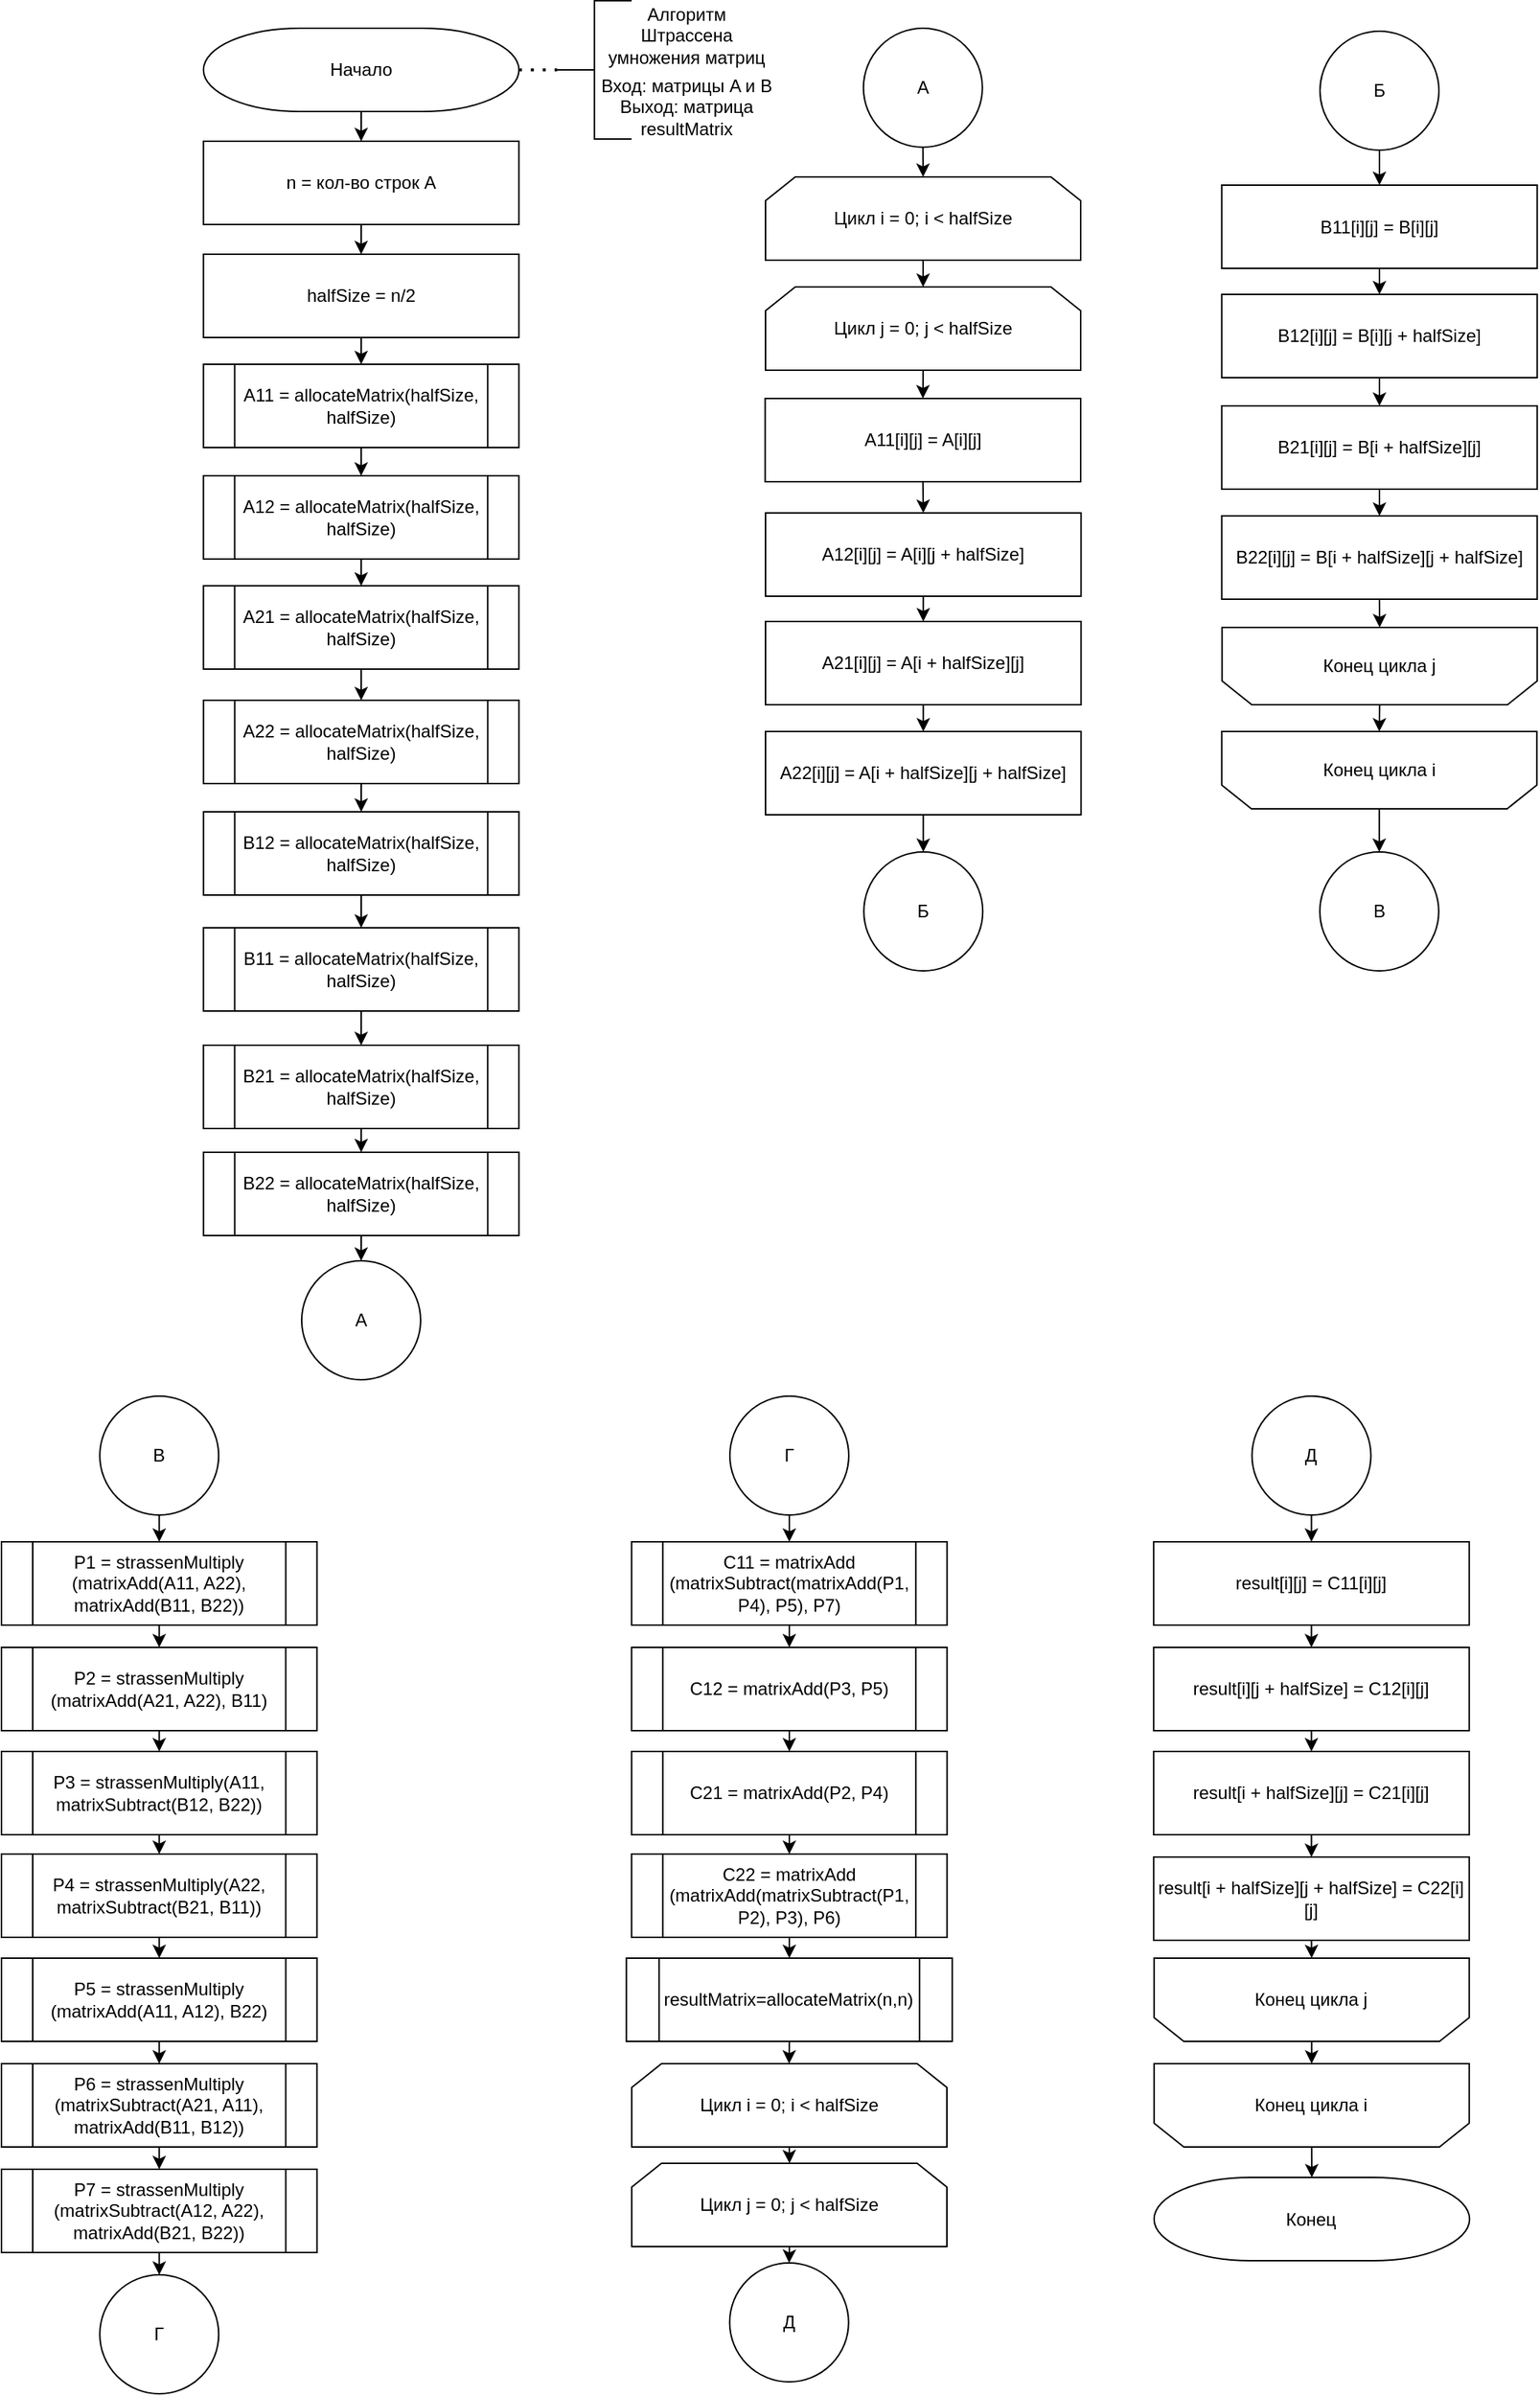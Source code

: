 <mxfile version="22.1.2" type="device">
  <diagram name="Page-1" id="eLPIzqUw5NyIYOdZbWtM">
    <mxGraphModel dx="1764" dy="1243" grid="0" gridSize="10" guides="1" tooltips="1" connect="1" arrows="1" fold="1" page="0" pageScale="1" pageWidth="827" pageHeight="1169" math="0" shadow="0">
      <root>
        <mxCell id="0" />
        <mxCell id="1" parent="0" />
        <mxCell id="fFw6FE9RcWHYfKMDoPUS-2" value="Начало" style="strokeWidth=1;html=1;shape=mxgraph.flowchart.terminator;whiteSpace=wrap;rotation=0;" parent="1" vertex="1">
          <mxGeometry x="100.88" y="-111" width="212.25" height="56" as="geometry" />
        </mxCell>
        <mxCell id="fFw6FE9RcWHYfKMDoPUS-3" value="Конец&lt;br&gt;" style="strokeWidth=1;html=1;shape=mxgraph.flowchart.terminator;whiteSpace=wrap;rotation=0;" parent="1" vertex="1">
          <mxGeometry x="740.38" y="1334.5" width="212.25" height="56" as="geometry" />
        </mxCell>
        <mxCell id="fFw6FE9RcWHYfKMDoPUS-4" value="" style="strokeWidth=1;html=1;shape=mxgraph.flowchart.annotation_2;align=left;labelPosition=right;pointerEvents=1;" parent="1" vertex="1">
          <mxGeometry x="338.87" y="-129.5" width="50" height="93" as="geometry" />
        </mxCell>
        <mxCell id="fFw6FE9RcWHYfKMDoPUS-5" value="" style="endArrow=none;dashed=1;html=1;dashPattern=1 3;strokeWidth=2;rounded=0;exitX=1;exitY=0.5;exitDx=0;exitDy=0;exitPerimeter=0;entryX=0;entryY=0.5;entryDx=0;entryDy=0;entryPerimeter=0;" parent="1" source="fFw6FE9RcWHYfKMDoPUS-2" target="fFw6FE9RcWHYfKMDoPUS-4" edge="1">
          <mxGeometry width="50" height="50" relative="1" as="geometry">
            <mxPoint x="386" y="344" as="sourcePoint" />
            <mxPoint x="436" y="294" as="targetPoint" />
          </mxGeometry>
        </mxCell>
        <mxCell id="fFw6FE9RcWHYfKMDoPUS-6" value="Алгоритм Штрассена умножения матриц" style="text;html=1;strokeColor=none;fillColor=none;align=center;verticalAlign=middle;whiteSpace=wrap;rounded=0;" parent="1" vertex="1">
          <mxGeometry x="367" y="-121" width="118" height="30" as="geometry" />
        </mxCell>
        <mxCell id="fFw6FE9RcWHYfKMDoPUS-7" value="Вход: матрицы A и В&lt;br&gt;Выход: матрица resultMatrix" style="text;html=1;strokeColor=none;fillColor=none;align=center;verticalAlign=middle;whiteSpace=wrap;rounded=0;" parent="1" vertex="1">
          <mxGeometry x="367" y="-73" width="118" height="30" as="geometry" />
        </mxCell>
        <mxCell id="fFw6FE9RcWHYfKMDoPUS-8" value="n = кол-во строк А" style="rounded=0;whiteSpace=wrap;html=1;rotation=0;" parent="1" vertex="1">
          <mxGeometry x="100.85" y="-35" width="212.25" height="56" as="geometry" />
        </mxCell>
        <mxCell id="fFw6FE9RcWHYfKMDoPUS-10" value="" style="endArrow=classic;html=1;rounded=0;entryX=0.5;entryY=0;entryDx=0;entryDy=0;exitX=0.5;exitY=1;exitDx=0;exitDy=0;exitPerimeter=0;" parent="1" source="fFw6FE9RcWHYfKMDoPUS-2" target="fFw6FE9RcWHYfKMDoPUS-8" edge="1">
          <mxGeometry width="50" height="50" relative="1" as="geometry">
            <mxPoint x="197" y="369" as="sourcePoint" />
            <mxPoint x="247" y="319" as="targetPoint" />
          </mxGeometry>
        </mxCell>
        <mxCell id="fFw6FE9RcWHYfKMDoPUS-15" value="halfSize = n/2" style="rounded=0;whiteSpace=wrap;html=1;rotation=0;" parent="1" vertex="1">
          <mxGeometry x="100.85" y="41" width="212.25" height="56" as="geometry" />
        </mxCell>
        <mxCell id="fFw6FE9RcWHYfKMDoPUS-16" value="A11 = allocateMatrix(halfSize, halfSize)" style="shape=process;whiteSpace=wrap;html=1;backgroundOutline=1;rotation=0;" parent="1" vertex="1">
          <mxGeometry x="100.85" y="115" width="212.25" height="56" as="geometry" />
        </mxCell>
        <mxCell id="fFw6FE9RcWHYfKMDoPUS-17" value="A21 = allocateMatrix(halfSize, halfSize)" style="shape=process;whiteSpace=wrap;html=1;backgroundOutline=1;rotation=0;" parent="1" vertex="1">
          <mxGeometry x="100.84" y="264" width="212.25" height="56" as="geometry" />
        </mxCell>
        <mxCell id="fFw6FE9RcWHYfKMDoPUS-18" value="B11 = allocateMatrix(halfSize, halfSize)" style="shape=process;whiteSpace=wrap;html=1;backgroundOutline=1;rotation=0;" parent="1" vertex="1">
          <mxGeometry x="100.85" y="494" width="212.25" height="56" as="geometry" />
        </mxCell>
        <mxCell id="fFw6FE9RcWHYfKMDoPUS-19" value="B21 = allocateMatrix(halfSize, halfSize)" style="shape=process;whiteSpace=wrap;html=1;backgroundOutline=1;rotation=0;" parent="1" vertex="1">
          <mxGeometry x="100.84" y="573" width="212.25" height="56" as="geometry" />
        </mxCell>
        <mxCell id="fFw6FE9RcWHYfKMDoPUS-22" value="А" style="ellipse;whiteSpace=wrap;html=1;aspect=fixed;" parent="1" vertex="1">
          <mxGeometry x="166.96" y="718" width="80" height="80" as="geometry" />
        </mxCell>
        <mxCell id="fFw6FE9RcWHYfKMDoPUS-23" value="" style="endArrow=classic;html=1;rounded=0;entryX=0.5;entryY=0;entryDx=0;entryDy=0;exitX=0.5;exitY=1;exitDx=0;exitDy=0;" parent="1" source="fFw6FE9RcWHYfKMDoPUS-15" target="fFw6FE9RcWHYfKMDoPUS-16" edge="1">
          <mxGeometry width="50" height="50" relative="1" as="geometry">
            <mxPoint x="-205" y="390" as="sourcePoint" />
            <mxPoint x="-155" y="340" as="targetPoint" />
          </mxGeometry>
        </mxCell>
        <mxCell id="fFw6FE9RcWHYfKMDoPUS-25" value="" style="endArrow=classic;html=1;rounded=0;exitX=0.5;exitY=1;exitDx=0;exitDy=0;entryX=0.5;entryY=0;entryDx=0;entryDy=0;" parent="1" source="RA0s7RLWQM9wd_emLxVi-1" target="fFw6FE9RcWHYfKMDoPUS-17" edge="1">
          <mxGeometry width="50" height="50" relative="1" as="geometry">
            <mxPoint x="-205" y="390" as="sourcePoint" />
            <mxPoint x="171" y="417" as="targetPoint" />
          </mxGeometry>
        </mxCell>
        <mxCell id="fFw6FE9RcWHYfKMDoPUS-26" value="" style="endArrow=classic;html=1;rounded=0;entryX=0.5;entryY=0;entryDx=0;entryDy=0;exitX=0.5;exitY=1;exitDx=0;exitDy=0;" parent="1" source="fFw6FE9RcWHYfKMDoPUS-18" target="fFw6FE9RcWHYfKMDoPUS-19" edge="1">
          <mxGeometry width="50" height="50" relative="1" as="geometry">
            <mxPoint x="-205" y="390" as="sourcePoint" />
            <mxPoint x="-155" y="340" as="targetPoint" />
          </mxGeometry>
        </mxCell>
        <mxCell id="fFw6FE9RcWHYfKMDoPUS-29" value="А" style="ellipse;whiteSpace=wrap;html=1;aspect=fixed;" parent="1" vertex="1">
          <mxGeometry x="544.87" y="-111" width="80" height="80" as="geometry" />
        </mxCell>
        <mxCell id="fFw6FE9RcWHYfKMDoPUS-33" value="A11[i][j] = A[i][j]" style="rounded=0;whiteSpace=wrap;html=1;rotation=0;" parent="1" vertex="1">
          <mxGeometry x="478.75" y="138" width="212.25" height="56" as="geometry" />
        </mxCell>
        <mxCell id="fFw6FE9RcWHYfKMDoPUS-34" value="&lt;div&gt;A21[i][j] = A[i + halfSize][j]&lt;/div&gt;" style="rounded=0;whiteSpace=wrap;html=1;rotation=0;" parent="1" vertex="1">
          <mxGeometry x="479" y="288" width="212.25" height="56" as="geometry" />
        </mxCell>
        <mxCell id="fFw6FE9RcWHYfKMDoPUS-35" value="B11[i][j] = B[i][j]" style="rounded=0;whiteSpace=wrap;html=1;rotation=0;" parent="1" vertex="1">
          <mxGeometry x="785.88" y="-5.5" width="212.25" height="56" as="geometry" />
        </mxCell>
        <mxCell id="fFw6FE9RcWHYfKMDoPUS-36" value="&lt;div&gt;B21[i][j] = B[i + halfSize][j]&lt;/div&gt;" style="rounded=0;whiteSpace=wrap;html=1;rotation=0;" parent="1" vertex="1">
          <mxGeometry x="785.88" y="143" width="212.25" height="56" as="geometry" />
        </mxCell>
        <mxCell id="fFw6FE9RcWHYfKMDoPUS-37" value="" style="endArrow=classic;html=1;rounded=0;entryX=0.5;entryY=0;entryDx=0;entryDy=0;exitX=0.5;exitY=1;exitDx=0;exitDy=0;" parent="1" source="fFw6FE9RcWHYfKMDoPUS-29" edge="1" target="_D9CHeVpxJRRVhL_2Ncv-1">
          <mxGeometry width="50" height="50" relative="1" as="geometry">
            <mxPoint x="284.37" y="423" as="sourcePoint" />
            <mxPoint x="584.25" y="133" as="targetPoint" />
          </mxGeometry>
        </mxCell>
        <mxCell id="fFw6FE9RcWHYfKMDoPUS-38" value="" style="endArrow=classic;html=1;rounded=0;entryX=0.5;entryY=0;entryDx=0;entryDy=0;exitX=0.5;exitY=1;exitDx=0;exitDy=0;" parent="1" edge="1" target="_D9CHeVpxJRRVhL_2Ncv-2" source="_D9CHeVpxJRRVhL_2Ncv-1">
          <mxGeometry width="50" height="50" relative="1" as="geometry">
            <mxPoint x="584.25" y="185" as="sourcePoint" />
            <mxPoint x="584.5" y="200" as="targetPoint" />
          </mxGeometry>
        </mxCell>
        <mxCell id="fFw6FE9RcWHYfKMDoPUS-40" value="" style="endArrow=classic;html=1;rounded=0;entryX=0.5;entryY=0;entryDx=0;entryDy=0;exitX=0.5;exitY=1;exitDx=0;exitDy=0;" parent="1" source="fFw6FE9RcWHYfKMDoPUS-33" target="RA0s7RLWQM9wd_emLxVi-17" edge="1">
          <mxGeometry width="50" height="50" relative="1" as="geometry">
            <mxPoint x="284.37" y="423" as="sourcePoint" />
            <mxPoint x="334.37" y="373" as="targetPoint" />
          </mxGeometry>
        </mxCell>
        <mxCell id="fFw6FE9RcWHYfKMDoPUS-41" value="" style="endArrow=classic;html=1;rounded=0;entryX=0.5;entryY=0;entryDx=0;entryDy=0;exitX=0.5;exitY=1;exitDx=0;exitDy=0;" parent="1" source="fFw6FE9RcWHYfKMDoPUS-34" target="RA0s7RLWQM9wd_emLxVi-19" edge="1">
          <mxGeometry width="50" height="50" relative="1" as="geometry">
            <mxPoint x="284.37" y="423" as="sourcePoint" />
            <mxPoint x="334.37" y="373" as="targetPoint" />
          </mxGeometry>
        </mxCell>
        <mxCell id="fFw6FE9RcWHYfKMDoPUS-42" value="" style="endArrow=classic;html=1;rounded=0;entryX=0.5;entryY=0;entryDx=0;entryDy=0;exitX=0.5;exitY=1;exitDx=0;exitDy=0;" parent="1" source="fFw6FE9RcWHYfKMDoPUS-35" target="RA0s7RLWQM9wd_emLxVi-21" edge="1">
          <mxGeometry width="50" height="50" relative="1" as="geometry">
            <mxPoint x="284.37" y="423" as="sourcePoint" />
            <mxPoint x="334.37" y="373" as="targetPoint" />
          </mxGeometry>
        </mxCell>
        <mxCell id="fFw6FE9RcWHYfKMDoPUS-43" value="P1 = strassenMultiply (matrixAdd(A11, A22), matrixAdd(B11, B22))" style="shape=process;whiteSpace=wrap;html=1;backgroundOutline=1;rotation=0;" parent="1" vertex="1">
          <mxGeometry x="-35" y="907" width="212.25" height="56" as="geometry" />
        </mxCell>
        <mxCell id="fFw6FE9RcWHYfKMDoPUS-44" value="P2 = strassenMultiply (matrixAdd(A21, A22), B11)" style="shape=process;whiteSpace=wrap;html=1;backgroundOutline=1;rotation=0;" parent="1" vertex="1">
          <mxGeometry x="-35.01" y="978" width="212.25" height="56" as="geometry" />
        </mxCell>
        <mxCell id="fFw6FE9RcWHYfKMDoPUS-45" value="P3 = strassenMultiply(A11, matrixSubtract(B12, B22))" style="shape=process;whiteSpace=wrap;html=1;backgroundOutline=1;" parent="1" vertex="1">
          <mxGeometry x="-34.99" y="1048" width="212.25" height="56" as="geometry" />
        </mxCell>
        <mxCell id="fFw6FE9RcWHYfKMDoPUS-46" value="P4 = strassenMultiply(A22, matrixSubtract(B21, B11))" style="shape=process;whiteSpace=wrap;html=1;backgroundOutline=1;" parent="1" vertex="1">
          <mxGeometry x="-35.01" y="1117" width="212.25" height="56" as="geometry" />
        </mxCell>
        <mxCell id="fFw6FE9RcWHYfKMDoPUS-47" value="В" style="ellipse;whiteSpace=wrap;html=1;aspect=fixed;" parent="1" vertex="1">
          <mxGeometry x="851.88" y="443" width="80" height="80" as="geometry" />
        </mxCell>
        <mxCell id="fFw6FE9RcWHYfKMDoPUS-56" value="В" style="ellipse;whiteSpace=wrap;html=1;aspect=fixed;" parent="1" vertex="1">
          <mxGeometry x="31.13" y="809" width="80" height="80" as="geometry" />
        </mxCell>
        <mxCell id="fFw6FE9RcWHYfKMDoPUS-57" value="P5 = strassenMultiply (matrixAdd(A11, A12), B22)" style="shape=process;whiteSpace=wrap;html=1;backgroundOutline=1;rotation=0;" parent="1" vertex="1">
          <mxGeometry x="-34.99" y="1187" width="212.25" height="56" as="geometry" />
        </mxCell>
        <mxCell id="fFw6FE9RcWHYfKMDoPUS-58" value="P6 = strassenMultiply (matrixSubtract(A21, A11), matrixAdd(B11, B12))" style="shape=process;whiteSpace=wrap;html=1;backgroundOutline=1;rotation=0;" parent="1" vertex="1">
          <mxGeometry x="-35.01" y="1258" width="212.25" height="56" as="geometry" />
        </mxCell>
        <mxCell id="fFw6FE9RcWHYfKMDoPUS-59" value="P7 = strassenMultiply (matrixSubtract(A12, A22), matrixAdd(B21, B22))" style="shape=process;whiteSpace=wrap;html=1;backgroundOutline=1;" parent="1" vertex="1">
          <mxGeometry x="-34.99" y="1329" width="212.25" height="56" as="geometry" />
        </mxCell>
        <mxCell id="fFw6FE9RcWHYfKMDoPUS-60" value="" style="endArrow=classic;html=1;rounded=0;entryX=0.5;entryY=0;entryDx=0;entryDy=0;exitX=0.5;exitY=1;exitDx=0;exitDy=0;" parent="1" source="fFw6FE9RcWHYfKMDoPUS-56" target="fFw6FE9RcWHYfKMDoPUS-43" edge="1">
          <mxGeometry width="50" height="50" relative="1" as="geometry">
            <mxPoint x="216" y="1145" as="sourcePoint" />
            <mxPoint x="266" y="1095" as="targetPoint" />
          </mxGeometry>
        </mxCell>
        <mxCell id="fFw6FE9RcWHYfKMDoPUS-61" value="" style="endArrow=classic;html=1;rounded=0;entryX=0.5;entryY=0;entryDx=0;entryDy=0;exitX=0.5;exitY=1;exitDx=0;exitDy=0;" parent="1" source="fFw6FE9RcWHYfKMDoPUS-43" target="fFw6FE9RcWHYfKMDoPUS-44" edge="1">
          <mxGeometry width="50" height="50" relative="1" as="geometry">
            <mxPoint x="216" y="1145" as="sourcePoint" />
            <mxPoint x="266" y="1095" as="targetPoint" />
          </mxGeometry>
        </mxCell>
        <mxCell id="fFw6FE9RcWHYfKMDoPUS-62" value="" style="endArrow=classic;html=1;rounded=0;entryX=0.5;entryY=0;entryDx=0;entryDy=0;exitX=0.5;exitY=1;exitDx=0;exitDy=0;" parent="1" source="fFw6FE9RcWHYfKMDoPUS-44" target="fFw6FE9RcWHYfKMDoPUS-45" edge="1">
          <mxGeometry width="50" height="50" relative="1" as="geometry">
            <mxPoint x="216" y="1145" as="sourcePoint" />
            <mxPoint x="266" y="1095" as="targetPoint" />
          </mxGeometry>
        </mxCell>
        <mxCell id="fFw6FE9RcWHYfKMDoPUS-63" value="" style="endArrow=classic;html=1;rounded=0;entryX=0.5;entryY=0;entryDx=0;entryDy=0;exitX=0.5;exitY=1;exitDx=0;exitDy=0;" parent="1" source="fFw6FE9RcWHYfKMDoPUS-45" target="fFw6FE9RcWHYfKMDoPUS-46" edge="1">
          <mxGeometry width="50" height="50" relative="1" as="geometry">
            <mxPoint x="216" y="1145" as="sourcePoint" />
            <mxPoint x="266" y="1095" as="targetPoint" />
          </mxGeometry>
        </mxCell>
        <mxCell id="fFw6FE9RcWHYfKMDoPUS-64" value="" style="endArrow=classic;html=1;rounded=0;entryX=0.5;entryY=0;entryDx=0;entryDy=0;exitX=0.5;exitY=1;exitDx=0;exitDy=0;" parent="1" source="fFw6FE9RcWHYfKMDoPUS-46" target="fFw6FE9RcWHYfKMDoPUS-57" edge="1">
          <mxGeometry width="50" height="50" relative="1" as="geometry">
            <mxPoint x="216" y="1145" as="sourcePoint" />
            <mxPoint x="266" y="1095" as="targetPoint" />
          </mxGeometry>
        </mxCell>
        <mxCell id="fFw6FE9RcWHYfKMDoPUS-65" value="" style="endArrow=classic;html=1;rounded=0;entryX=0.5;entryY=0;entryDx=0;entryDy=0;exitX=0.5;exitY=1;exitDx=0;exitDy=0;" parent="1" source="fFw6FE9RcWHYfKMDoPUS-57" target="fFw6FE9RcWHYfKMDoPUS-58" edge="1">
          <mxGeometry width="50" height="50" relative="1" as="geometry">
            <mxPoint x="216" y="1145" as="sourcePoint" />
            <mxPoint x="266" y="1095" as="targetPoint" />
          </mxGeometry>
        </mxCell>
        <mxCell id="fFw6FE9RcWHYfKMDoPUS-66" value="" style="endArrow=classic;html=1;rounded=0;entryX=0.5;entryY=0;entryDx=0;entryDy=0;exitX=0.5;exitY=1;exitDx=0;exitDy=0;" parent="1" source="fFw6FE9RcWHYfKMDoPUS-58" target="fFw6FE9RcWHYfKMDoPUS-59" edge="1">
          <mxGeometry width="50" height="50" relative="1" as="geometry">
            <mxPoint x="216" y="1145" as="sourcePoint" />
            <mxPoint x="266" y="1095" as="targetPoint" />
          </mxGeometry>
        </mxCell>
        <mxCell id="fFw6FE9RcWHYfKMDoPUS-67" value="Г" style="ellipse;whiteSpace=wrap;html=1;aspect=fixed;" parent="1" vertex="1">
          <mxGeometry x="31.14" y="1400" width="80" height="80" as="geometry" />
        </mxCell>
        <mxCell id="fFw6FE9RcWHYfKMDoPUS-68" value="" style="endArrow=classic;html=1;rounded=0;entryX=0.5;entryY=0;entryDx=0;entryDy=0;exitX=0.5;exitY=1;exitDx=0;exitDy=0;" parent="1" source="fFw6FE9RcWHYfKMDoPUS-59" target="fFw6FE9RcWHYfKMDoPUS-67" edge="1">
          <mxGeometry width="50" height="50" relative="1" as="geometry">
            <mxPoint x="216" y="1145" as="sourcePoint" />
            <mxPoint x="266" y="1095" as="targetPoint" />
          </mxGeometry>
        </mxCell>
        <mxCell id="fFw6FE9RcWHYfKMDoPUS-69" value="Г" style="ellipse;whiteSpace=wrap;html=1;aspect=fixed;" parent="1" vertex="1">
          <mxGeometry x="455" y="809" width="80" height="80" as="geometry" />
        </mxCell>
        <mxCell id="fFw6FE9RcWHYfKMDoPUS-70" value="C11 = matrixAdd (matrixSubtract(matrixAdd(P1, P4), P5), P7)" style="shape=process;whiteSpace=wrap;html=1;backgroundOutline=1;rotation=0;" parent="1" vertex="1">
          <mxGeometry x="388.88" y="907" width="212.25" height="56" as="geometry" />
        </mxCell>
        <mxCell id="fFw6FE9RcWHYfKMDoPUS-71" value="C12 = matrixAdd(P3, P5)" style="shape=process;whiteSpace=wrap;html=1;backgroundOutline=1;rotation=0;" parent="1" vertex="1">
          <mxGeometry x="388.87" y="978" width="212.25" height="56" as="geometry" />
        </mxCell>
        <mxCell id="fFw6FE9RcWHYfKMDoPUS-72" value="C21 = matrixAdd(P2, P4)" style="shape=process;whiteSpace=wrap;html=1;backgroundOutline=1;" parent="1" vertex="1">
          <mxGeometry x="388.89" y="1048" width="212.25" height="56" as="geometry" />
        </mxCell>
        <mxCell id="fFw6FE9RcWHYfKMDoPUS-73" value="" style="endArrow=classic;html=1;rounded=0;entryX=0.5;entryY=0;entryDx=0;entryDy=0;exitX=0.5;exitY=1;exitDx=0;exitDy=0;" parent="1" source="fFw6FE9RcWHYfKMDoPUS-69" target="fFw6FE9RcWHYfKMDoPUS-70" edge="1">
          <mxGeometry width="50" height="50" relative="1" as="geometry">
            <mxPoint x="395" y="1145" as="sourcePoint" />
            <mxPoint x="445" y="1095" as="targetPoint" />
          </mxGeometry>
        </mxCell>
        <mxCell id="fFw6FE9RcWHYfKMDoPUS-74" value="" style="endArrow=classic;html=1;rounded=0;entryX=0.5;entryY=0;entryDx=0;entryDy=0;exitX=0.5;exitY=1;exitDx=0;exitDy=0;" parent="1" source="fFw6FE9RcWHYfKMDoPUS-70" target="fFw6FE9RcWHYfKMDoPUS-71" edge="1">
          <mxGeometry width="50" height="50" relative="1" as="geometry">
            <mxPoint x="395" y="1145" as="sourcePoint" />
            <mxPoint x="445" y="1095" as="targetPoint" />
          </mxGeometry>
        </mxCell>
        <mxCell id="fFw6FE9RcWHYfKMDoPUS-75" value="" style="endArrow=classic;html=1;rounded=0;entryX=0.5;entryY=0;entryDx=0;entryDy=0;exitX=0.5;exitY=1;exitDx=0;exitDy=0;" parent="1" source="fFw6FE9RcWHYfKMDoPUS-71" target="fFw6FE9RcWHYfKMDoPUS-72" edge="1">
          <mxGeometry width="50" height="50" relative="1" as="geometry">
            <mxPoint x="395" y="1145" as="sourcePoint" />
            <mxPoint x="445" y="1095" as="targetPoint" />
          </mxGeometry>
        </mxCell>
        <mxCell id="fFw6FE9RcWHYfKMDoPUS-76" value="C22 = matrixAdd (matrixAdd(matrixSubtract(P1, P2), P3), P6)" style="shape=process;whiteSpace=wrap;html=1;backgroundOutline=1;" parent="1" vertex="1">
          <mxGeometry x="388.87" y="1117" width="212.25" height="56" as="geometry" />
        </mxCell>
        <mxCell id="fFw6FE9RcWHYfKMDoPUS-77" value="" style="endArrow=classic;html=1;rounded=0;entryX=0.5;entryY=0;entryDx=0;entryDy=0;exitX=0.5;exitY=1;exitDx=0;exitDy=0;" parent="1" source="fFw6FE9RcWHYfKMDoPUS-72" target="fFw6FE9RcWHYfKMDoPUS-76" edge="1">
          <mxGeometry width="50" height="50" relative="1" as="geometry">
            <mxPoint x="395" y="1145" as="sourcePoint" />
            <mxPoint x="445" y="1095" as="targetPoint" />
          </mxGeometry>
        </mxCell>
        <mxCell id="fFw6FE9RcWHYfKMDoPUS-79" value="resultMatrix=allocateMatrix(n,n)" style="shape=process;whiteSpace=wrap;html=1;backgroundOutline=1;rotation=0;" parent="1" vertex="1">
          <mxGeometry x="385.37" y="1187" width="219.25" height="56" as="geometry" />
        </mxCell>
        <mxCell id="fFw6FE9RcWHYfKMDoPUS-80" value="" style="endArrow=classic;html=1;rounded=0;entryX=0.5;entryY=0;entryDx=0;entryDy=0;exitX=0.5;exitY=1;exitDx=0;exitDy=0;" parent="1" source="fFw6FE9RcWHYfKMDoPUS-76" target="fFw6FE9RcWHYfKMDoPUS-79" edge="1">
          <mxGeometry width="50" height="50" relative="1" as="geometry">
            <mxPoint x="395" y="1243" as="sourcePoint" />
            <mxPoint x="445" y="1193" as="targetPoint" />
          </mxGeometry>
        </mxCell>
        <mxCell id="fFw6FE9RcWHYfKMDoPUS-83" value="" style="endArrow=classic;html=1;rounded=0;entryX=0.5;entryY=0;entryDx=0;entryDy=0;entryPerimeter=0;exitX=0.5;exitY=1;exitDx=0;exitDy=0;" parent="1" source="fFw6FE9RcWHYfKMDoPUS-79" edge="1">
          <mxGeometry width="50" height="50" relative="1" as="geometry">
            <mxPoint x="580" y="1270" as="sourcePoint" />
            <mxPoint x="494.87" y="1258" as="targetPoint" />
          </mxGeometry>
        </mxCell>
        <mxCell id="fFw6FE9RcWHYfKMDoPUS-84" value="" style="endArrow=classic;html=1;rounded=0;entryX=0.5;entryY=0;entryDx=0;entryDy=0;entryPerimeter=0;exitX=0.5;exitY=1;exitDx=0;exitDy=0;exitPerimeter=0;" parent="1" edge="1">
          <mxGeometry width="50" height="50" relative="1" as="geometry">
            <mxPoint x="494.87" y="1310" as="sourcePoint" />
            <mxPoint x="495.12" y="1325" as="targetPoint" />
          </mxGeometry>
        </mxCell>
        <mxCell id="fFw6FE9RcWHYfKMDoPUS-85" value="Д" style="ellipse;whiteSpace=wrap;html=1;aspect=fixed;" parent="1" vertex="1">
          <mxGeometry x="454.87" y="1392" width="80" height="80" as="geometry" />
        </mxCell>
        <mxCell id="fFw6FE9RcWHYfKMDoPUS-86" value="" style="endArrow=classic;html=1;rounded=0;entryX=0.5;entryY=0;entryDx=0;entryDy=0;exitX=0.5;exitY=1;exitDx=0;exitDy=0;exitPerimeter=0;" parent="1" target="fFw6FE9RcWHYfKMDoPUS-85" edge="1">
          <mxGeometry width="50" height="50" relative="1" as="geometry">
            <mxPoint x="495.12" y="1377" as="sourcePoint" />
            <mxPoint x="630" y="1160" as="targetPoint" />
          </mxGeometry>
        </mxCell>
        <mxCell id="fFw6FE9RcWHYfKMDoPUS-87" value="Д" style="ellipse;whiteSpace=wrap;html=1;aspect=fixed;" parent="1" vertex="1">
          <mxGeometry x="806.25" y="809" width="80" height="80" as="geometry" />
        </mxCell>
        <mxCell id="fFw6FE9RcWHYfKMDoPUS-88" value="&lt;div&gt;result[i][j] = C11[i][j]&lt;/div&gt;" style="rounded=0;whiteSpace=wrap;html=1;rotation=0;" parent="1" vertex="1">
          <mxGeometry x="740.12" y="907" width="212.25" height="56" as="geometry" />
        </mxCell>
        <mxCell id="fFw6FE9RcWHYfKMDoPUS-89" value="&lt;div&gt;result[i + halfSize][j] = C21[i][j]&lt;/div&gt;" style="rounded=0;whiteSpace=wrap;html=1;rotation=0;" parent="1" vertex="1">
          <mxGeometry x="740.12" y="1048" width="212.25" height="56" as="geometry" />
        </mxCell>
        <mxCell id="fFw6FE9RcWHYfKMDoPUS-92" value="" style="endArrow=classic;html=1;rounded=0;entryX=0.5;entryY=0;entryDx=0;entryDy=0;exitX=0.5;exitY=1;exitDx=0;exitDy=0;" parent="1" source="fFw6FE9RcWHYfKMDoPUS-87" target="fFw6FE9RcWHYfKMDoPUS-88" edge="1">
          <mxGeometry width="50" height="50" relative="1" as="geometry">
            <mxPoint x="580" y="1021" as="sourcePoint" />
            <mxPoint x="630" y="971" as="targetPoint" />
          </mxGeometry>
        </mxCell>
        <mxCell id="_D9CHeVpxJRRVhL_2Ncv-1" value="Цикл i = 0; i &amp;lt; halfSize" style="shape=loopLimit;whiteSpace=wrap;html=1;strokeColor=default;fontFamily=Helvetica;fontSize=12;fontColor=default;fillColor=default;rotation=0;direction=east;" parent="1" vertex="1">
          <mxGeometry x="479" y="-11" width="212" height="56" as="geometry" />
        </mxCell>
        <mxCell id="_D9CHeVpxJRRVhL_2Ncv-2" value="Цикл j = 0; j &amp;lt; halfSize" style="shape=loopLimit;whiteSpace=wrap;html=1;strokeColor=default;fontFamily=Helvetica;fontSize=12;fontColor=default;fillColor=default;rotation=0;direction=east;" parent="1" vertex="1">
          <mxGeometry x="479" y="63" width="212" height="56" as="geometry" />
        </mxCell>
        <mxCell id="_D9CHeVpxJRRVhL_2Ncv-3" value="Конец цикла ј" style="shape=loopLimit;whiteSpace=wrap;html=1;strokeColor=default;fontFamily=Helvetica;fontSize=12;fontColor=default;fillColor=default;rotation=0;direction=west;" parent="1" vertex="1">
          <mxGeometry x="786.13" y="292" width="212" height="52" as="geometry" />
        </mxCell>
        <mxCell id="_D9CHeVpxJRRVhL_2Ncv-4" value="Конец цикла i" style="shape=loopLimit;whiteSpace=wrap;html=1;strokeColor=default;fontFamily=Helvetica;fontSize=12;fontColor=default;fillColor=default;rotation=0;direction=west;" parent="1" vertex="1">
          <mxGeometry x="785.88" y="362" width="212" height="52" as="geometry" />
        </mxCell>
        <mxCell id="_D9CHeVpxJRRVhL_2Ncv-5" value="Конец цикла ј" style="shape=loopLimit;whiteSpace=wrap;html=1;strokeColor=default;fontFamily=Helvetica;fontSize=12;fontColor=default;fillColor=default;rotation=0;direction=west;" parent="1" vertex="1">
          <mxGeometry x="740.38" y="1187" width="212" height="56" as="geometry" />
        </mxCell>
        <mxCell id="_D9CHeVpxJRRVhL_2Ncv-6" value="Конец цикла i" style="shape=loopLimit;whiteSpace=wrap;html=1;strokeColor=default;fontFamily=Helvetica;fontSize=12;fontColor=default;fillColor=default;rotation=0;direction=west;" parent="1" vertex="1">
          <mxGeometry x="740.38" y="1258" width="212" height="56" as="geometry" />
        </mxCell>
        <mxCell id="_D9CHeVpxJRRVhL_2Ncv-7" value="Цикл i = 0; i &amp;lt; halfSize" style="shape=loopLimit;whiteSpace=wrap;html=1;strokeColor=default;fontFamily=Helvetica;fontSize=12;fontColor=default;fillColor=default;rotation=0;direction=east;" parent="1" vertex="1">
          <mxGeometry x="389" y="1258" width="212" height="56" as="geometry" />
        </mxCell>
        <mxCell id="_D9CHeVpxJRRVhL_2Ncv-8" value="Цикл j = 0; j &amp;lt; halfSize" style="shape=loopLimit;whiteSpace=wrap;html=1;strokeColor=default;fontFamily=Helvetica;fontSize=12;fontColor=default;fillColor=default;rotation=0;direction=east;" parent="1" vertex="1">
          <mxGeometry x="389" y="1325" width="212" height="56" as="geometry" />
        </mxCell>
        <mxCell id="5QN_7ijviYxCBOExHQXT-11" value="" style="endArrow=classic;html=1;rounded=0;entryX=0.5;entryY=0;entryDx=0;entryDy=0;exitX=0.5;exitY=1;exitDx=0;exitDy=0;" parent="1" source="fFw6FE9RcWHYfKMDoPUS-19" target="RA0s7RLWQM9wd_emLxVi-8" edge="1">
          <mxGeometry width="50" height="50" relative="1" as="geometry">
            <mxPoint x="476" y="483" as="sourcePoint" />
            <mxPoint x="526" y="433" as="targetPoint" />
          </mxGeometry>
        </mxCell>
        <mxCell id="5QN_7ijviYxCBOExHQXT-12" value="" style="endArrow=classic;html=1;rounded=0;entryX=0.5;entryY=0;entryDx=0;entryDy=0;entryPerimeter=0;exitX=0.5;exitY=0;exitDx=0;exitDy=0;" parent="1" source="_D9CHeVpxJRRVhL_2Ncv-6" target="fFw6FE9RcWHYfKMDoPUS-3" edge="1">
          <mxGeometry width="50" height="50" relative="1" as="geometry">
            <mxPoint x="476" y="1221" as="sourcePoint" />
            <mxPoint x="526" y="1171" as="targetPoint" />
          </mxGeometry>
        </mxCell>
        <mxCell id="0n1Aofg2e1MGza79iItX-2" value="" style="endArrow=classic;html=1;rounded=0;entryX=0.5;entryY=0;entryDx=0;entryDy=0;exitX=0.5;exitY=1;exitDx=0;exitDy=0;" parent="1" source="fFw6FE9RcWHYfKMDoPUS-8" target="fFw6FE9RcWHYfKMDoPUS-15" edge="1">
          <mxGeometry width="50" height="50" relative="1" as="geometry">
            <mxPoint x="429" y="467" as="sourcePoint" />
            <mxPoint x="479" y="417" as="targetPoint" />
          </mxGeometry>
        </mxCell>
        <mxCell id="RA0s7RLWQM9wd_emLxVi-1" value="A12 = allocateMatrix(halfSize, halfSize)" style="shape=process;whiteSpace=wrap;html=1;backgroundOutline=1;rotation=0;" vertex="1" parent="1">
          <mxGeometry x="100.84" y="190" width="212.25" height="56" as="geometry" />
        </mxCell>
        <mxCell id="RA0s7RLWQM9wd_emLxVi-2" value="" style="endArrow=classic;html=1;rounded=0;entryX=0.5;entryY=0;entryDx=0;entryDy=0;exitX=0.5;exitY=1;exitDx=0;exitDy=0;" edge="1" parent="1" source="fFw6FE9RcWHYfKMDoPUS-16" target="RA0s7RLWQM9wd_emLxVi-1">
          <mxGeometry width="50" height="50" relative="1" as="geometry">
            <mxPoint x="433" y="471" as="sourcePoint" />
            <mxPoint x="483" y="421" as="targetPoint" />
          </mxGeometry>
        </mxCell>
        <mxCell id="RA0s7RLWQM9wd_emLxVi-3" value="A22 = allocateMatrix(halfSize, halfSize)" style="shape=process;whiteSpace=wrap;html=1;backgroundOutline=1;rotation=0;" vertex="1" parent="1">
          <mxGeometry x="100.88" y="341" width="212.25" height="56" as="geometry" />
        </mxCell>
        <mxCell id="RA0s7RLWQM9wd_emLxVi-4" value="" style="endArrow=classic;html=1;rounded=0;entryX=0.5;entryY=0;entryDx=0;entryDy=0;exitX=0.5;exitY=1;exitDx=0;exitDy=0;" edge="1" parent="1" source="fFw6FE9RcWHYfKMDoPUS-17" target="RA0s7RLWQM9wd_emLxVi-3">
          <mxGeometry width="50" height="50" relative="1" as="geometry">
            <mxPoint x="433" y="411" as="sourcePoint" />
            <mxPoint x="483" y="361" as="targetPoint" />
          </mxGeometry>
        </mxCell>
        <mxCell id="RA0s7RLWQM9wd_emLxVi-5" value="B12 = allocateMatrix(halfSize, halfSize)" style="shape=process;whiteSpace=wrap;html=1;backgroundOutline=1;rotation=0;" vertex="1" parent="1">
          <mxGeometry x="100.88" y="416" width="212.25" height="56" as="geometry" />
        </mxCell>
        <mxCell id="RA0s7RLWQM9wd_emLxVi-6" value="" style="endArrow=classic;html=1;rounded=0;entryX=0.5;entryY=0;entryDx=0;entryDy=0;exitX=0.5;exitY=1;exitDx=0;exitDy=0;" edge="1" parent="1" source="RA0s7RLWQM9wd_emLxVi-3" target="RA0s7RLWQM9wd_emLxVi-5">
          <mxGeometry width="50" height="50" relative="1" as="geometry">
            <mxPoint x="433" y="411" as="sourcePoint" />
            <mxPoint x="483" y="361" as="targetPoint" />
          </mxGeometry>
        </mxCell>
        <mxCell id="RA0s7RLWQM9wd_emLxVi-7" value="" style="endArrow=classic;html=1;rounded=0;entryX=0.5;entryY=0;entryDx=0;entryDy=0;exitX=0.5;exitY=1;exitDx=0;exitDy=0;" edge="1" parent="1" source="RA0s7RLWQM9wd_emLxVi-5" target="fFw6FE9RcWHYfKMDoPUS-18">
          <mxGeometry width="50" height="50" relative="1" as="geometry">
            <mxPoint x="433" y="411" as="sourcePoint" />
            <mxPoint x="483" y="361" as="targetPoint" />
          </mxGeometry>
        </mxCell>
        <mxCell id="RA0s7RLWQM9wd_emLxVi-8" value="B22 = allocateMatrix(halfSize, halfSize)" style="shape=process;whiteSpace=wrap;html=1;backgroundOutline=1;rotation=0;" vertex="1" parent="1">
          <mxGeometry x="100.88" y="645" width="212.25" height="56" as="geometry" />
        </mxCell>
        <mxCell id="RA0s7RLWQM9wd_emLxVi-9" value="" style="endArrow=classic;html=1;rounded=0;entryX=0.5;entryY=0;entryDx=0;entryDy=0;exitX=0.5;exitY=1;exitDx=0;exitDy=0;" edge="1" parent="1" source="RA0s7RLWQM9wd_emLxVi-8" target="fFw6FE9RcWHYfKMDoPUS-22">
          <mxGeometry width="50" height="50" relative="1" as="geometry">
            <mxPoint x="433" y="461" as="sourcePoint" />
            <mxPoint x="483" y="411" as="targetPoint" />
          </mxGeometry>
        </mxCell>
        <mxCell id="RA0s7RLWQM9wd_emLxVi-10" value="&lt;div&gt;&lt;span style=&quot;background-color: initial;&quot;&gt;result[i][j + halfSize] = C12[i][j]&lt;/span&gt;&lt;br&gt;&lt;/div&gt;" style="rounded=0;whiteSpace=wrap;html=1;rotation=0;" vertex="1" parent="1">
          <mxGeometry x="740.12" y="978" width="212.25" height="56" as="geometry" />
        </mxCell>
        <mxCell id="RA0s7RLWQM9wd_emLxVi-11" value="&lt;div&gt;&lt;span style=&quot;background-color: initial;&quot;&gt;result[i + halfSize][j + halfSize] = C22[i][j]&lt;/span&gt;&lt;br&gt;&lt;/div&gt;" style="rounded=0;whiteSpace=wrap;html=1;rotation=0;" vertex="1" parent="1">
          <mxGeometry x="740.13" y="1119" width="212.25" height="56" as="geometry" />
        </mxCell>
        <mxCell id="RA0s7RLWQM9wd_emLxVi-12" value="" style="endArrow=classic;html=1;rounded=0;entryX=0.5;entryY=0;entryDx=0;entryDy=0;exitX=0.5;exitY=1;exitDx=0;exitDy=0;" edge="1" parent="1" source="fFw6FE9RcWHYfKMDoPUS-88" target="RA0s7RLWQM9wd_emLxVi-10">
          <mxGeometry width="50" height="50" relative="1" as="geometry">
            <mxPoint x="433" y="1189" as="sourcePoint" />
            <mxPoint x="483" y="1139" as="targetPoint" />
          </mxGeometry>
        </mxCell>
        <mxCell id="RA0s7RLWQM9wd_emLxVi-13" value="" style="endArrow=classic;html=1;rounded=0;entryX=0.5;entryY=0;entryDx=0;entryDy=0;exitX=0.5;exitY=1;exitDx=0;exitDy=0;" edge="1" parent="1" source="RA0s7RLWQM9wd_emLxVi-10" target="fFw6FE9RcWHYfKMDoPUS-89">
          <mxGeometry width="50" height="50" relative="1" as="geometry">
            <mxPoint x="433" y="1189" as="sourcePoint" />
            <mxPoint x="483" y="1139" as="targetPoint" />
          </mxGeometry>
        </mxCell>
        <mxCell id="RA0s7RLWQM9wd_emLxVi-14" value="" style="endArrow=classic;html=1;rounded=0;entryX=0.5;entryY=0;entryDx=0;entryDy=0;exitX=0.5;exitY=1;exitDx=0;exitDy=0;" edge="1" parent="1" source="fFw6FE9RcWHYfKMDoPUS-89" target="RA0s7RLWQM9wd_emLxVi-11">
          <mxGeometry width="50" height="50" relative="1" as="geometry">
            <mxPoint x="433" y="1189" as="sourcePoint" />
            <mxPoint x="483" y="1139" as="targetPoint" />
          </mxGeometry>
        </mxCell>
        <mxCell id="RA0s7RLWQM9wd_emLxVi-15" value="" style="endArrow=classic;html=1;rounded=0;entryX=0.5;entryY=1;entryDx=0;entryDy=0;exitX=0.5;exitY=1;exitDx=0;exitDy=0;" edge="1" parent="1" source="RA0s7RLWQM9wd_emLxVi-11" target="_D9CHeVpxJRRVhL_2Ncv-5">
          <mxGeometry width="50" height="50" relative="1" as="geometry">
            <mxPoint x="433" y="1189" as="sourcePoint" />
            <mxPoint x="483" y="1139" as="targetPoint" />
          </mxGeometry>
        </mxCell>
        <mxCell id="RA0s7RLWQM9wd_emLxVi-16" value="" style="endArrow=classic;html=1;rounded=0;entryX=0.5;entryY=1;entryDx=0;entryDy=0;exitX=0.5;exitY=0;exitDx=0;exitDy=0;" edge="1" parent="1" source="_D9CHeVpxJRRVhL_2Ncv-5" target="_D9CHeVpxJRRVhL_2Ncv-6">
          <mxGeometry width="50" height="50" relative="1" as="geometry">
            <mxPoint x="433" y="1189" as="sourcePoint" />
            <mxPoint x="483" y="1139" as="targetPoint" />
          </mxGeometry>
        </mxCell>
        <mxCell id="RA0s7RLWQM9wd_emLxVi-17" value="&lt;span style=&quot;background-color: initial;&quot;&gt;A12[i][j] = A[i][j + halfSize]&lt;/span&gt;" style="rounded=0;whiteSpace=wrap;html=1;rotation=0;" vertex="1" parent="1">
          <mxGeometry x="479" y="215" width="212.25" height="56" as="geometry" />
        </mxCell>
        <mxCell id="RA0s7RLWQM9wd_emLxVi-18" value="" style="endArrow=classic;html=1;rounded=0;entryX=0.5;entryY=0;entryDx=0;entryDy=0;exitX=0.5;exitY=1;exitDx=0;exitDy=0;" edge="1" parent="1" source="_D9CHeVpxJRRVhL_2Ncv-2" target="fFw6FE9RcWHYfKMDoPUS-33">
          <mxGeometry width="50" height="50" relative="1" as="geometry">
            <mxPoint x="433" y="289" as="sourcePoint" />
            <mxPoint x="483" y="239" as="targetPoint" />
          </mxGeometry>
        </mxCell>
        <mxCell id="RA0s7RLWQM9wd_emLxVi-19" value="&lt;div&gt;&lt;span style=&quot;background-color: initial;&quot;&gt;A22[i][j] = A[i + halfSize][j + halfSize]&lt;/span&gt;&lt;br&gt;&lt;/div&gt;" style="rounded=0;whiteSpace=wrap;html=1;rotation=0;" vertex="1" parent="1">
          <mxGeometry x="479" y="362" width="212.25" height="56" as="geometry" />
        </mxCell>
        <mxCell id="RA0s7RLWQM9wd_emLxVi-20" value="" style="endArrow=classic;html=1;rounded=0;entryX=0.5;entryY=0;entryDx=0;entryDy=0;exitX=0.5;exitY=1;exitDx=0;exitDy=0;" edge="1" parent="1" source="RA0s7RLWQM9wd_emLxVi-17" target="fFw6FE9RcWHYfKMDoPUS-34">
          <mxGeometry width="50" height="50" relative="1" as="geometry">
            <mxPoint x="433" y="234" as="sourcePoint" />
            <mxPoint x="483" y="184" as="targetPoint" />
          </mxGeometry>
        </mxCell>
        <mxCell id="RA0s7RLWQM9wd_emLxVi-21" value="&lt;div&gt;&lt;span style=&quot;background-color: initial;&quot;&gt;B12[i][j] = B[i][j + halfSize]&lt;/span&gt;&lt;br&gt;&lt;/div&gt;" style="rounded=0;whiteSpace=wrap;html=1;rotation=0;" vertex="1" parent="1">
          <mxGeometry x="785.88" y="68" width="212.25" height="56" as="geometry" />
        </mxCell>
        <mxCell id="RA0s7RLWQM9wd_emLxVi-22" value="Б" style="ellipse;whiteSpace=wrap;html=1;aspect=fixed;" vertex="1" parent="1">
          <mxGeometry x="852" y="-109" width="80" height="80" as="geometry" />
        </mxCell>
        <mxCell id="RA0s7RLWQM9wd_emLxVi-23" value="" style="endArrow=classic;html=1;rounded=0;entryX=0.5;entryY=0;entryDx=0;entryDy=0;exitX=0.5;exitY=1;exitDx=0;exitDy=0;" edge="1" parent="1" source="RA0s7RLWQM9wd_emLxVi-22" target="fFw6FE9RcWHYfKMDoPUS-35">
          <mxGeometry width="50" height="50" relative="1" as="geometry">
            <mxPoint x="433" y="330" as="sourcePoint" />
            <mxPoint x="483" y="280" as="targetPoint" />
          </mxGeometry>
        </mxCell>
        <mxCell id="RA0s7RLWQM9wd_emLxVi-24" value="&lt;div&gt;&lt;span style=&quot;background-color: initial;&quot;&gt;B22[i][j] = B[i + halfSize][j + halfSize]&lt;/span&gt;&lt;br&gt;&lt;/div&gt;" style="rounded=0;whiteSpace=wrap;html=1;rotation=0;" vertex="1" parent="1">
          <mxGeometry x="785.88" y="217" width="212.25" height="56" as="geometry" />
        </mxCell>
        <mxCell id="RA0s7RLWQM9wd_emLxVi-25" value="" style="endArrow=classic;html=1;rounded=0;entryX=0.5;entryY=0;entryDx=0;entryDy=0;exitX=0.5;exitY=1;exitDx=0;exitDy=0;" edge="1" parent="1" source="RA0s7RLWQM9wd_emLxVi-21" target="fFw6FE9RcWHYfKMDoPUS-36">
          <mxGeometry width="50" height="50" relative="1" as="geometry">
            <mxPoint x="433" y="330" as="sourcePoint" />
            <mxPoint x="483" y="280" as="targetPoint" />
          </mxGeometry>
        </mxCell>
        <mxCell id="RA0s7RLWQM9wd_emLxVi-26" value="" style="endArrow=classic;html=1;rounded=0;entryX=0.5;entryY=0;entryDx=0;entryDy=0;exitX=0.5;exitY=1;exitDx=0;exitDy=0;" edge="1" parent="1" source="fFw6FE9RcWHYfKMDoPUS-36" target="RA0s7RLWQM9wd_emLxVi-24">
          <mxGeometry width="50" height="50" relative="1" as="geometry">
            <mxPoint x="433" y="330" as="sourcePoint" />
            <mxPoint x="483" y="280" as="targetPoint" />
          </mxGeometry>
        </mxCell>
        <mxCell id="RA0s7RLWQM9wd_emLxVi-27" value="" style="endArrow=classic;html=1;rounded=0;entryX=0.5;entryY=1;entryDx=0;entryDy=0;exitX=0.5;exitY=1;exitDx=0;exitDy=0;" edge="1" parent="1" source="RA0s7RLWQM9wd_emLxVi-24" target="_D9CHeVpxJRRVhL_2Ncv-3">
          <mxGeometry width="50" height="50" relative="1" as="geometry">
            <mxPoint x="433" y="330" as="sourcePoint" />
            <mxPoint x="483" y="280" as="targetPoint" />
          </mxGeometry>
        </mxCell>
        <mxCell id="RA0s7RLWQM9wd_emLxVi-28" value="" style="endArrow=classic;html=1;rounded=0;entryX=0.5;entryY=1;entryDx=0;entryDy=0;exitX=0.5;exitY=0;exitDx=0;exitDy=0;" edge="1" parent="1" source="_D9CHeVpxJRRVhL_2Ncv-3" target="_D9CHeVpxJRRVhL_2Ncv-4">
          <mxGeometry width="50" height="50" relative="1" as="geometry">
            <mxPoint x="433" y="330" as="sourcePoint" />
            <mxPoint x="483" y="280" as="targetPoint" />
          </mxGeometry>
        </mxCell>
        <mxCell id="RA0s7RLWQM9wd_emLxVi-29" value="Б" style="ellipse;whiteSpace=wrap;html=1;aspect=fixed;" vertex="1" parent="1">
          <mxGeometry x="545.13" y="443" width="80" height="80" as="geometry" />
        </mxCell>
        <mxCell id="RA0s7RLWQM9wd_emLxVi-30" value="" style="endArrow=classic;html=1;rounded=0;entryX=0.5;entryY=0;entryDx=0;entryDy=0;exitX=0.5;exitY=1;exitDx=0;exitDy=0;" edge="1" parent="1" source="RA0s7RLWQM9wd_emLxVi-19" target="RA0s7RLWQM9wd_emLxVi-29">
          <mxGeometry width="50" height="50" relative="1" as="geometry">
            <mxPoint x="22" y="421" as="sourcePoint" />
            <mxPoint x="473" y="377" as="targetPoint" />
          </mxGeometry>
        </mxCell>
        <mxCell id="RA0s7RLWQM9wd_emLxVi-31" value="" style="endArrow=classic;html=1;rounded=0;entryX=0.5;entryY=0;entryDx=0;entryDy=0;exitX=0.5;exitY=0;exitDx=0;exitDy=0;" edge="1" parent="1" source="_D9CHeVpxJRRVhL_2Ncv-4" target="fFw6FE9RcWHYfKMDoPUS-47">
          <mxGeometry width="50" height="50" relative="1" as="geometry">
            <mxPoint x="423" y="427" as="sourcePoint" />
            <mxPoint x="473" y="377" as="targetPoint" />
          </mxGeometry>
        </mxCell>
      </root>
    </mxGraphModel>
  </diagram>
</mxfile>
